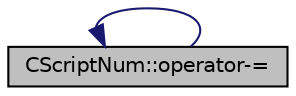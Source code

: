 digraph "CScriptNum::operator-="
{
  edge [fontname="Helvetica",fontsize="10",labelfontname="Helvetica",labelfontsize="10"];
  node [fontname="Helvetica",fontsize="10",shape=record];
  rankdir="LR";
  Node368 [label="CScriptNum::operator-=",height=0.2,width=0.4,color="black", fillcolor="grey75", style="filled", fontcolor="black"];
  Node368 -> Node368 [dir="back",color="midnightblue",fontsize="10",style="solid",fontname="Helvetica"];
}
